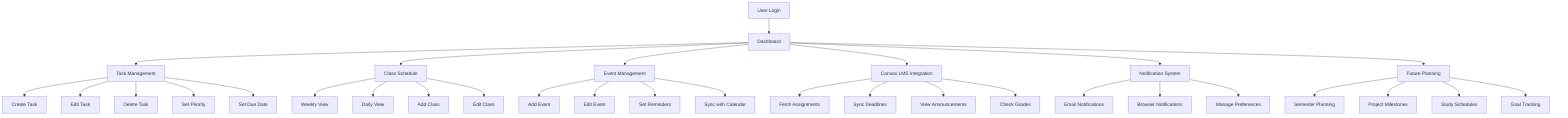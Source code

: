graph TD
    A["User Login"] --> B["Dashboard"]
    B --> C["Task Management"]
    B --> D["Class Schedule"]
    B --> E["Event Management"]
    B --> F["Canvas LMS Integration"]
    
    C --> C1["Create Task"]
    C --> C2["Edit Task"]
    C --> C3["Delete Task"]
    C --> C4["Set Priority"]
    C --> C5["Set Due Date"]
    
    D --> D1["Weekly View"]
    D --> D2["Daily View"]
    D --> D3["Add Class"]
    D --> D4["Edit Class"]
    
    E --> E1["Add Event"]
    E --> E2["Edit Event"]
    E --> E3["Set Reminders"]
    E --> E4["Sync with Calendar"]
    
    F --> F1["Fetch Assignments"]
    F --> F2["Sync Deadlines"]
    F --> F3["View Announcements"]
    F --> F4["Check Grades"]
    
    B --> G["Notification System"]
    G --> G1["Email Notifications"]
    G --> G2["Browser Notifications"]
    G --> G3["Manage Preferences"]
    
    B --> H["Future Planning"]
    H --> H1["Semester Planning"]
    H --> H2["Project Milestones"]
    H --> H3["Study Schedules"]
    H --> H4["Goal Tracking"]